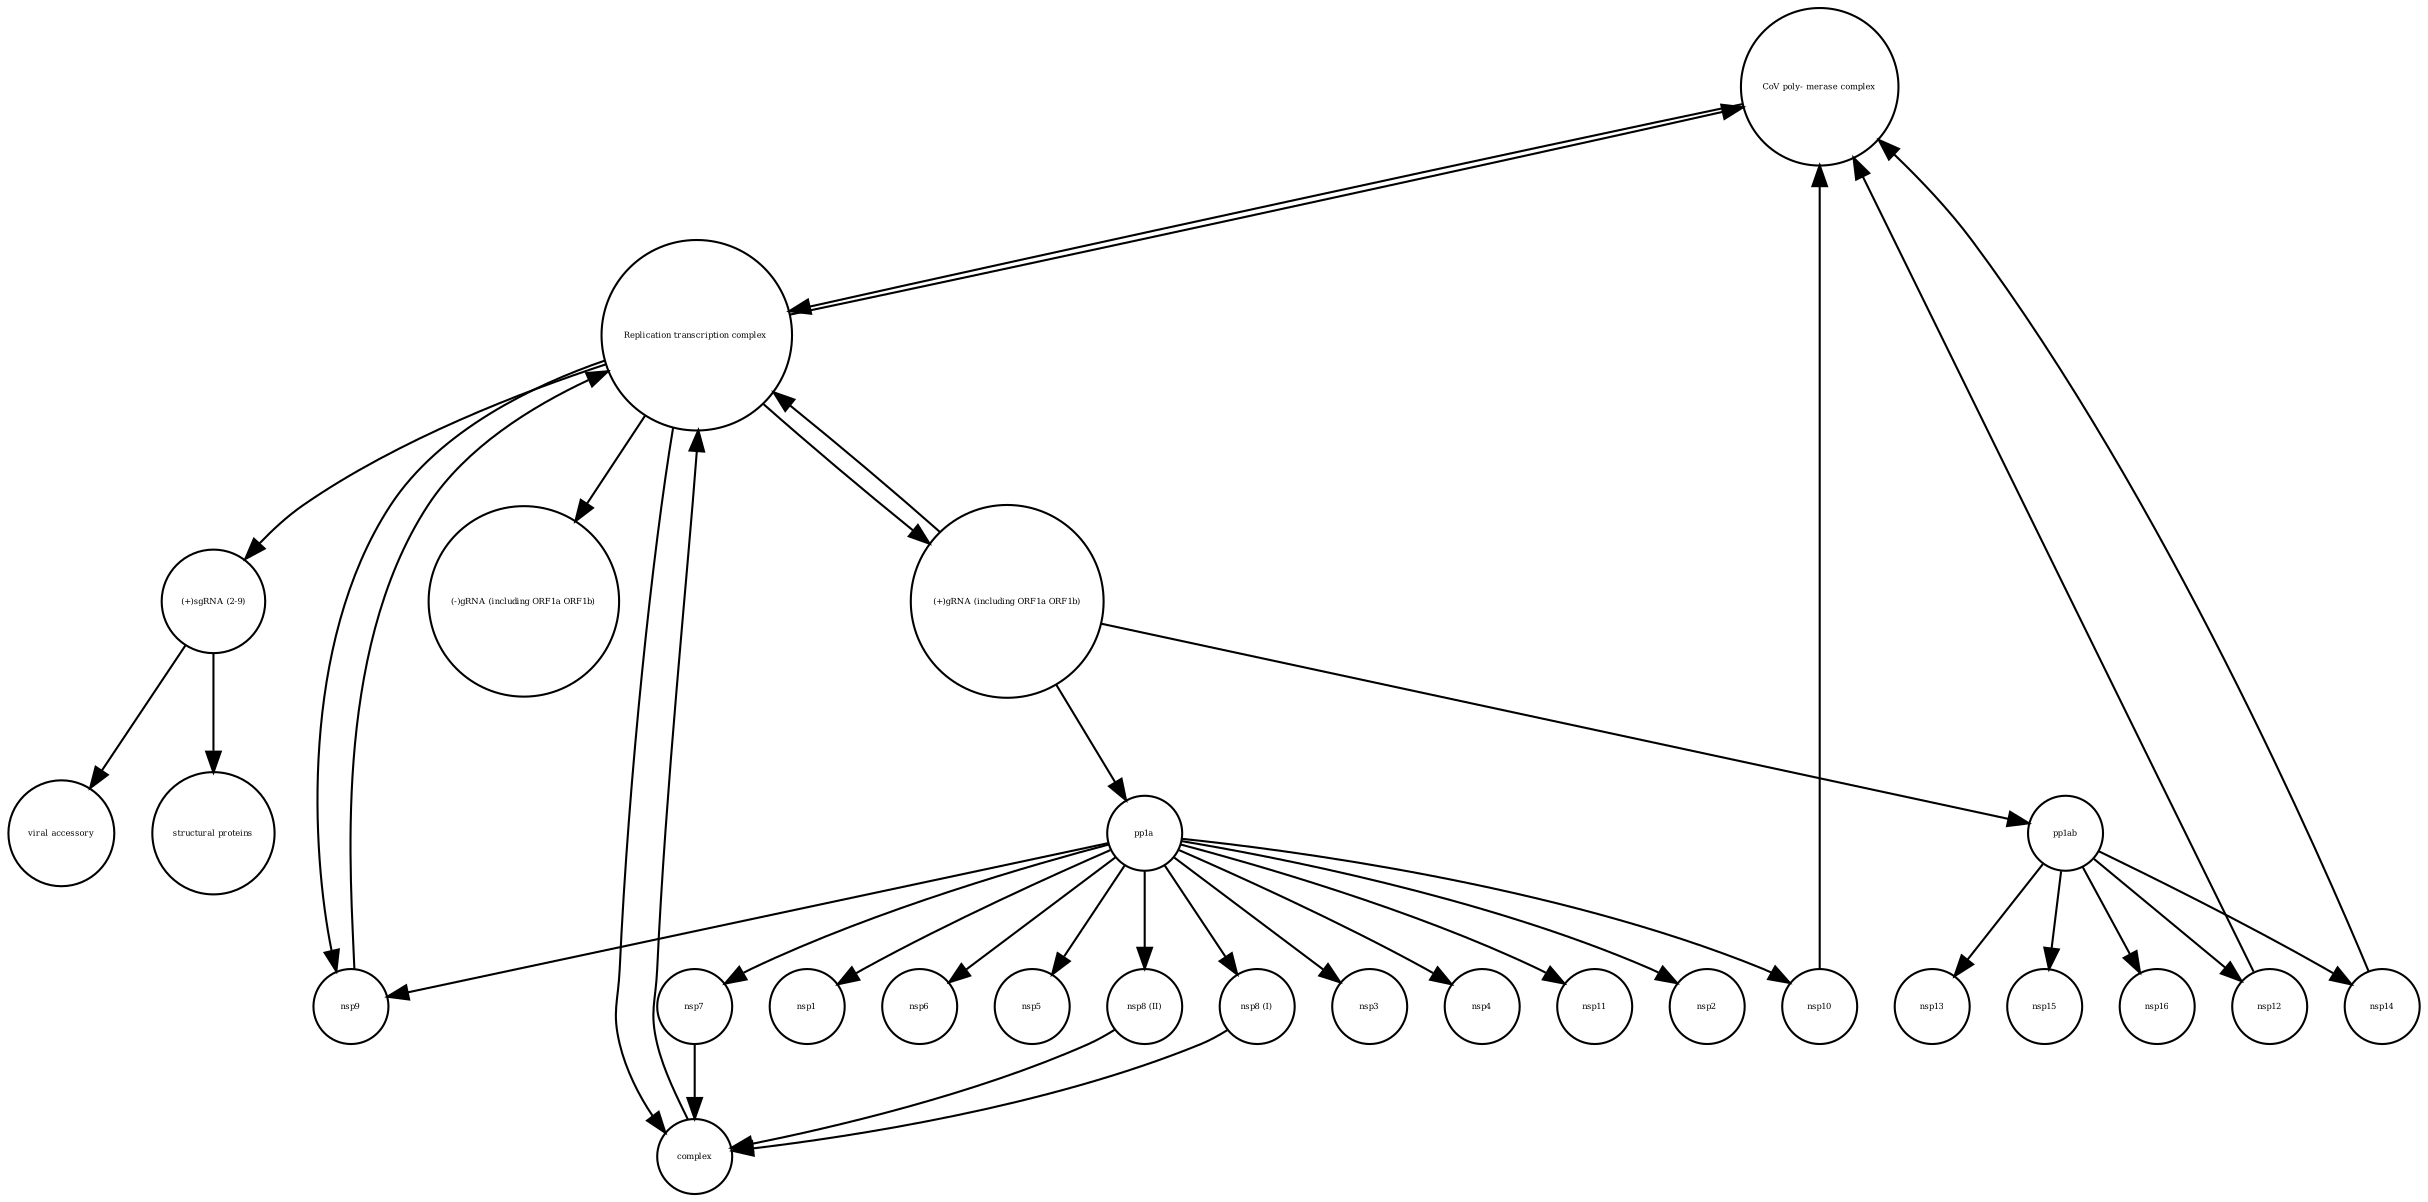 strict digraph  {
"CoV poly- merase complex" [annotation="", bipartite=0, cls=complex, fontsize=4, label="CoV poly- merase complex", shape=circle];
nsp10 [annotation="", bipartite=0, cls=macromolecule, fontsize=4, label=nsp10, shape=circle];
"nsp8 (I)" [annotation="", bipartite=0, cls=macromolecule, fontsize=4, label="nsp8 (I)", shape=circle];
pp1ab [annotation="", bipartite=0, cls=macromolecule, fontsize=4, label=pp1ab, shape=circle];
"Replication transcription complex " [annotation="", bipartite=0, cls=complex, fontsize=4, label="Replication transcription complex ", shape=circle];
nsp16 [annotation="", bipartite=0, cls=macromolecule, fontsize=4, label=nsp16, shape=circle];
nsp3 [annotation="", bipartite=0, cls=macromolecule, fontsize=4, label=nsp3, shape=circle];
pp1a [annotation="", bipartite=0, cls=macromolecule, fontsize=4, label=pp1a, shape=circle];
nsp13 [annotation="", bipartite=0, cls=macromolecule, fontsize=4, label=nsp13, shape=circle];
nsp7 [annotation="", bipartite=0, cls=macromolecule, fontsize=4, label=nsp7, shape=circle];
nsp12 [annotation="", bipartite=0, cls=macromolecule, fontsize=4, label=nsp12, shape=circle];
"(+)sgRNA (2-9)" [annotation="", bipartite=0, cls="nucleic acid feature", fontsize=4, label="(+)sgRNA (2-9)", shape=circle];
nsp9 [annotation="", bipartite=0, cls=macromolecule, fontsize=4, label=nsp9, shape=circle];
"nsp8 (II)" [annotation="", bipartite=0, cls=macromolecule, fontsize=4, label="nsp8 (II)", shape=circle];
nsp4 [annotation="", bipartite=0, cls=macromolecule, fontsize=4, label=nsp4, shape=circle];
nsp15 [annotation="", bipartite=0, cls=macromolecule, fontsize=4, label=nsp15, shape=circle];
nsp11 [annotation="", bipartite=0, cls=macromolecule, fontsize=4, label=nsp11, shape=circle];
nsp2 [annotation="", bipartite=0, cls=macromolecule, fontsize=4, label=nsp2, shape=circle];
"(+)gRNA (including ORF1a ORF1b)" [annotation="", bipartite=0, cls="nucleic acid feature", fontsize=4, label="(+)gRNA (including ORF1a ORF1b)", shape=circle];
"structural proteins" [annotation="", bipartite=0, cls=macromolecule, fontsize=4, label="structural proteins", shape=circle];
"viral accessory" [annotation="", bipartite=0, cls=macromolecule, fontsize=4, label="viral accessory", shape=circle];
nsp1 [annotation="", bipartite=0, cls=macromolecule, fontsize=4, label=nsp1, shape=circle];
nsp6 [annotation="", bipartite=0, cls=macromolecule, fontsize=4, label=nsp6, shape=circle];
nsp14 [annotation="", bipartite=0, cls=macromolecule, fontsize=4, label=nsp14, shape=circle];
nsp5 [annotation="", bipartite=0, cls=macromolecule, fontsize=4, label=nsp5, shape=circle];
"(-)gRNA (including ORF1a ORF1b)" [annotation="", bipartite=0, cls="nucleic acid feature", fontsize=4, label="(-)gRNA (including ORF1a ORF1b)", shape=circle];
complex [annotation="", bipartite=0, cls=complex, fontsize=4, label=complex, shape=circle];
"CoV poly- merase complex" -> "Replication transcription complex "  [annotation="", interaction_type=production];
nsp10 -> "CoV poly- merase complex"  [annotation="", interaction_type=production];
"nsp8 (I)" -> complex  [annotation="", interaction_type=production];
pp1ab -> nsp16  [annotation="", interaction_type=production];
pp1ab -> nsp14  [annotation="", interaction_type=production];
pp1ab -> nsp13  [annotation="", interaction_type=production];
pp1ab -> nsp15  [annotation="", interaction_type=production];
pp1ab -> nsp12  [annotation="", interaction_type=production];
"Replication transcription complex " -> "(+)sgRNA (2-9)"  [annotation="", interaction_type="necessary stimulation"];
"Replication transcription complex " -> "CoV poly- merase complex"  [annotation="", interaction_type=production];
"Replication transcription complex " -> nsp9  [annotation="", interaction_type=production];
"Replication transcription complex " -> "(+)gRNA (including ORF1a ORF1b)"  [annotation="", interaction_type=production];
"Replication transcription complex " -> "(-)gRNA (including ORF1a ORF1b)"  [annotation="", interaction_type=production];
"Replication transcription complex " -> complex  [annotation="", interaction_type=production];
pp1a -> nsp10  [annotation="", interaction_type=production];
pp1a -> nsp2  [annotation="", interaction_type=production];
pp1a -> "nsp8 (I)"  [annotation="", interaction_type=production];
pp1a -> "nsp8 (II)"  [annotation="", interaction_type=production];
pp1a -> nsp9  [annotation="", interaction_type=production];
pp1a -> nsp1  [annotation="", interaction_type=production];
pp1a -> nsp3  [annotation="", interaction_type=production];
pp1a -> nsp6  [annotation="", interaction_type=production];
pp1a -> nsp4  [annotation="", interaction_type=production];
pp1a -> nsp7  [annotation="", interaction_type=production];
pp1a -> nsp5  [annotation="", interaction_type=production];
pp1a -> nsp11  [annotation="", interaction_type=production];
nsp7 -> complex  [annotation="", interaction_type=production];
nsp12 -> "CoV poly- merase complex"  [annotation="", interaction_type=production];
"(+)sgRNA (2-9)" -> "structural proteins"  [annotation="", interaction_type="necessary stimulation"];
"(+)sgRNA (2-9)" -> "viral accessory"  [annotation="", interaction_type="necessary stimulation"];
nsp9 -> "Replication transcription complex "  [annotation="", interaction_type=production];
"nsp8 (II)" -> complex  [annotation="", interaction_type=production];
"(+)gRNA (including ORF1a ORF1b)" -> pp1ab  [annotation="", interaction_type="necessary stimulation"];
"(+)gRNA (including ORF1a ORF1b)" -> pp1a  [annotation="", interaction_type="necessary stimulation"];
"(+)gRNA (including ORF1a ORF1b)" -> "Replication transcription complex "  [annotation="", interaction_type=production];
nsp14 -> "CoV poly- merase complex"  [annotation="", interaction_type=production];
complex -> "Replication transcription complex "  [annotation="", interaction_type=production];
}
